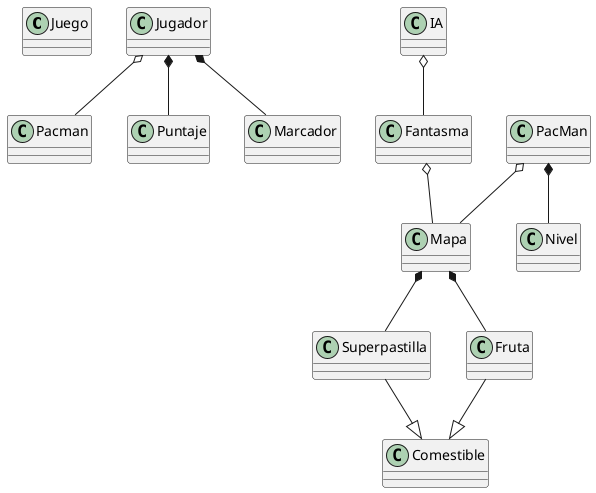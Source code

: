 @startuml

class Juego
class Jugador 
class IA 
class Pacman 
class Fantasma
class Mapa 
class Superpastilla
class Fruta
class Puntaje
class Nivel
class Marcador 
class Comestible

Jugador o-- Pacman
IA o-- Fantasma 
PacMan o-- Mapa 
Fantasma o-- Mapa

Jugador *-- Puntaje 
PacMan *-- Nivel
Jugador *-- Marcador
Mapa *-- Superpastilla 
Mapa *-- Fruta

Fruta --|> Comestible
Superpastilla --|> Comestible


@endl 

